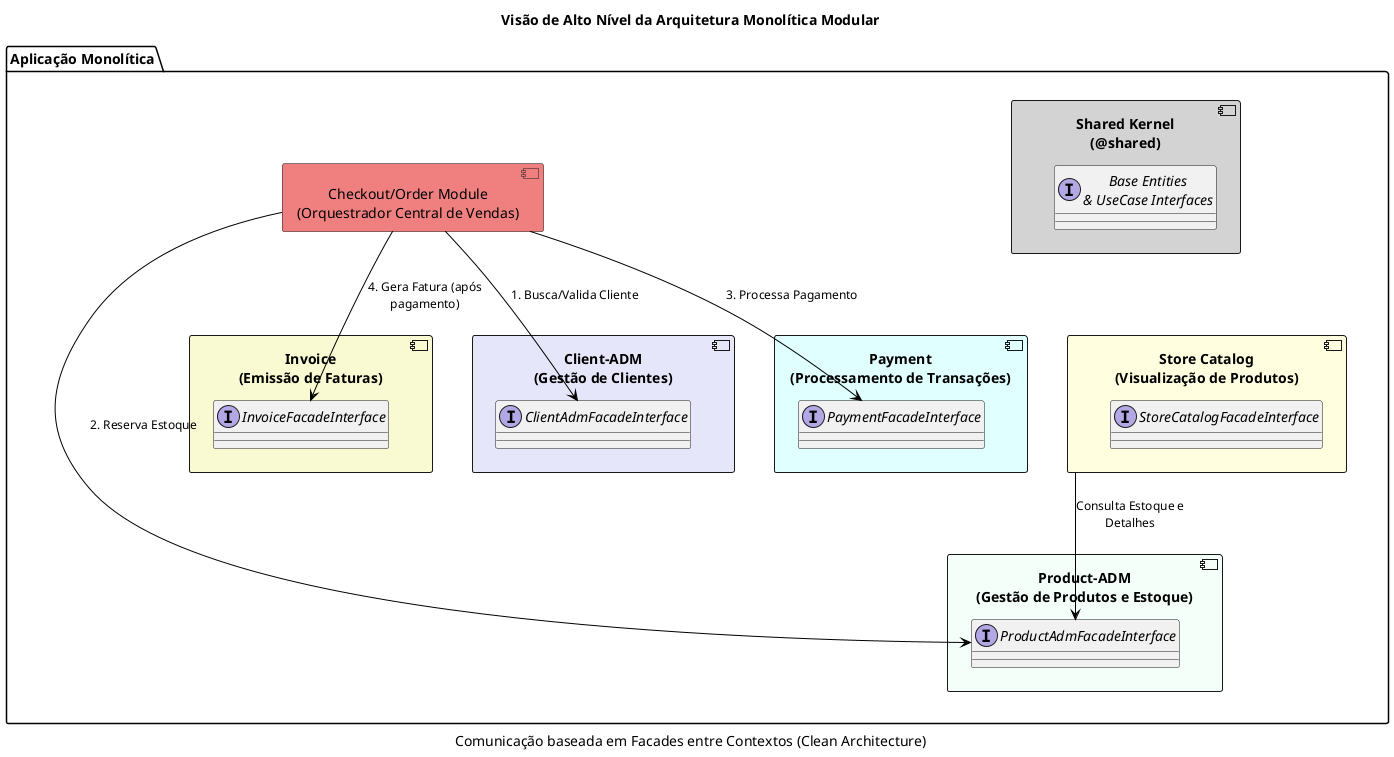 @startuml
!include <archimate/Archimate>
allowmixing

' REMOÇÃO COMPLETA DE TODOS OS SKINPARAM E !theme toy
' O estilo agora é ditado apenas pela inclusão do Archimate e pelas cores aplicadas (ex: #Lavender)

title Visão de Alto Nível da Arquitetura Monolítica Modular
caption Comunicação baseada em Facades entre Contextos (Clean Architecture)

package "Aplicação Monolítica" {

    ' 1. Shared Kernel (Contexto Base)
    component "Shared Kernel\n(@shared)" as Shared #LightGray {
        interface "Base Entities\n& UseCase Interfaces" as SharedInterfaces
    }

    ' 2. Módulos de Domínio (Bounded Contexts)
    
    component "Client-ADM\n(Gestão de Clientes)" as ClientAdm #Lavender {
        interface "ClientAdmFacadeInterface" as ClientAdmFacade
    }

    component "Product-ADM\n(Gestão de Produtos e Estoque)" as ProductAdm #MintCream {
        interface "ProductAdmFacadeInterface" as ProductAdmFacade
    }

    component "Store Catalog\n(Visualização de Produtos)" as StoreCatalog #LightYellow {
        interface "StoreCatalogFacadeInterface" as StoreCatalogFacade
    }

    component "Payment\n(Processamento de Transações)" as Payment #LightCyan {
        interface "PaymentFacadeInterface" as PaymentFacade
    }
    
    component "Invoice\n(Emissão de Faturas)" as Invoice #LightGoldenRodYellow {
        interface "InvoiceFacadeInterface" as InvoiceFacade
    }


    ' 3. Componente Orquestrador/Acesso
    component "Checkout/Order Module\n(Orquestrador Central de Vendas)" as OrderOrchestrator #LightCoral

    ' --- RELAÇÕES DE ALTO NÍVEL ---

    ' 1. Dependência Externa: Store Catalog precisa consultar o Product Adm
    StoreCatalog --> ProductAdmFacade : Consulta Estoque e Detalhes
    
    ' 2. Fluxo Principal de Vendas (Orquestração de Facades)
    OrderOrchestrator --> ClientAdmFacade : 1. Busca/Valida Cliente
    OrderOrchestrator --> ProductAdmFacade : 2. Reserva Estoque
    OrderOrchestrator --> PaymentFacade : 3. Processa Pagamento
    OrderOrchestrator --> InvoiceFacade : 4. Gera Fatura (após pagamento)

    ' 3. Todos os módulos dependem do Shared Kernel para entidades base
    ClientAdm -[hidden]up-|> Shared
    ProductAdm -[hidden]up-|> Shared
    StoreCatalog -[hidden]up-|> Shared
    Payment -[hidden]up-|> Shared
    Invoice -[hidden]up-|> Shared
}

@enduml